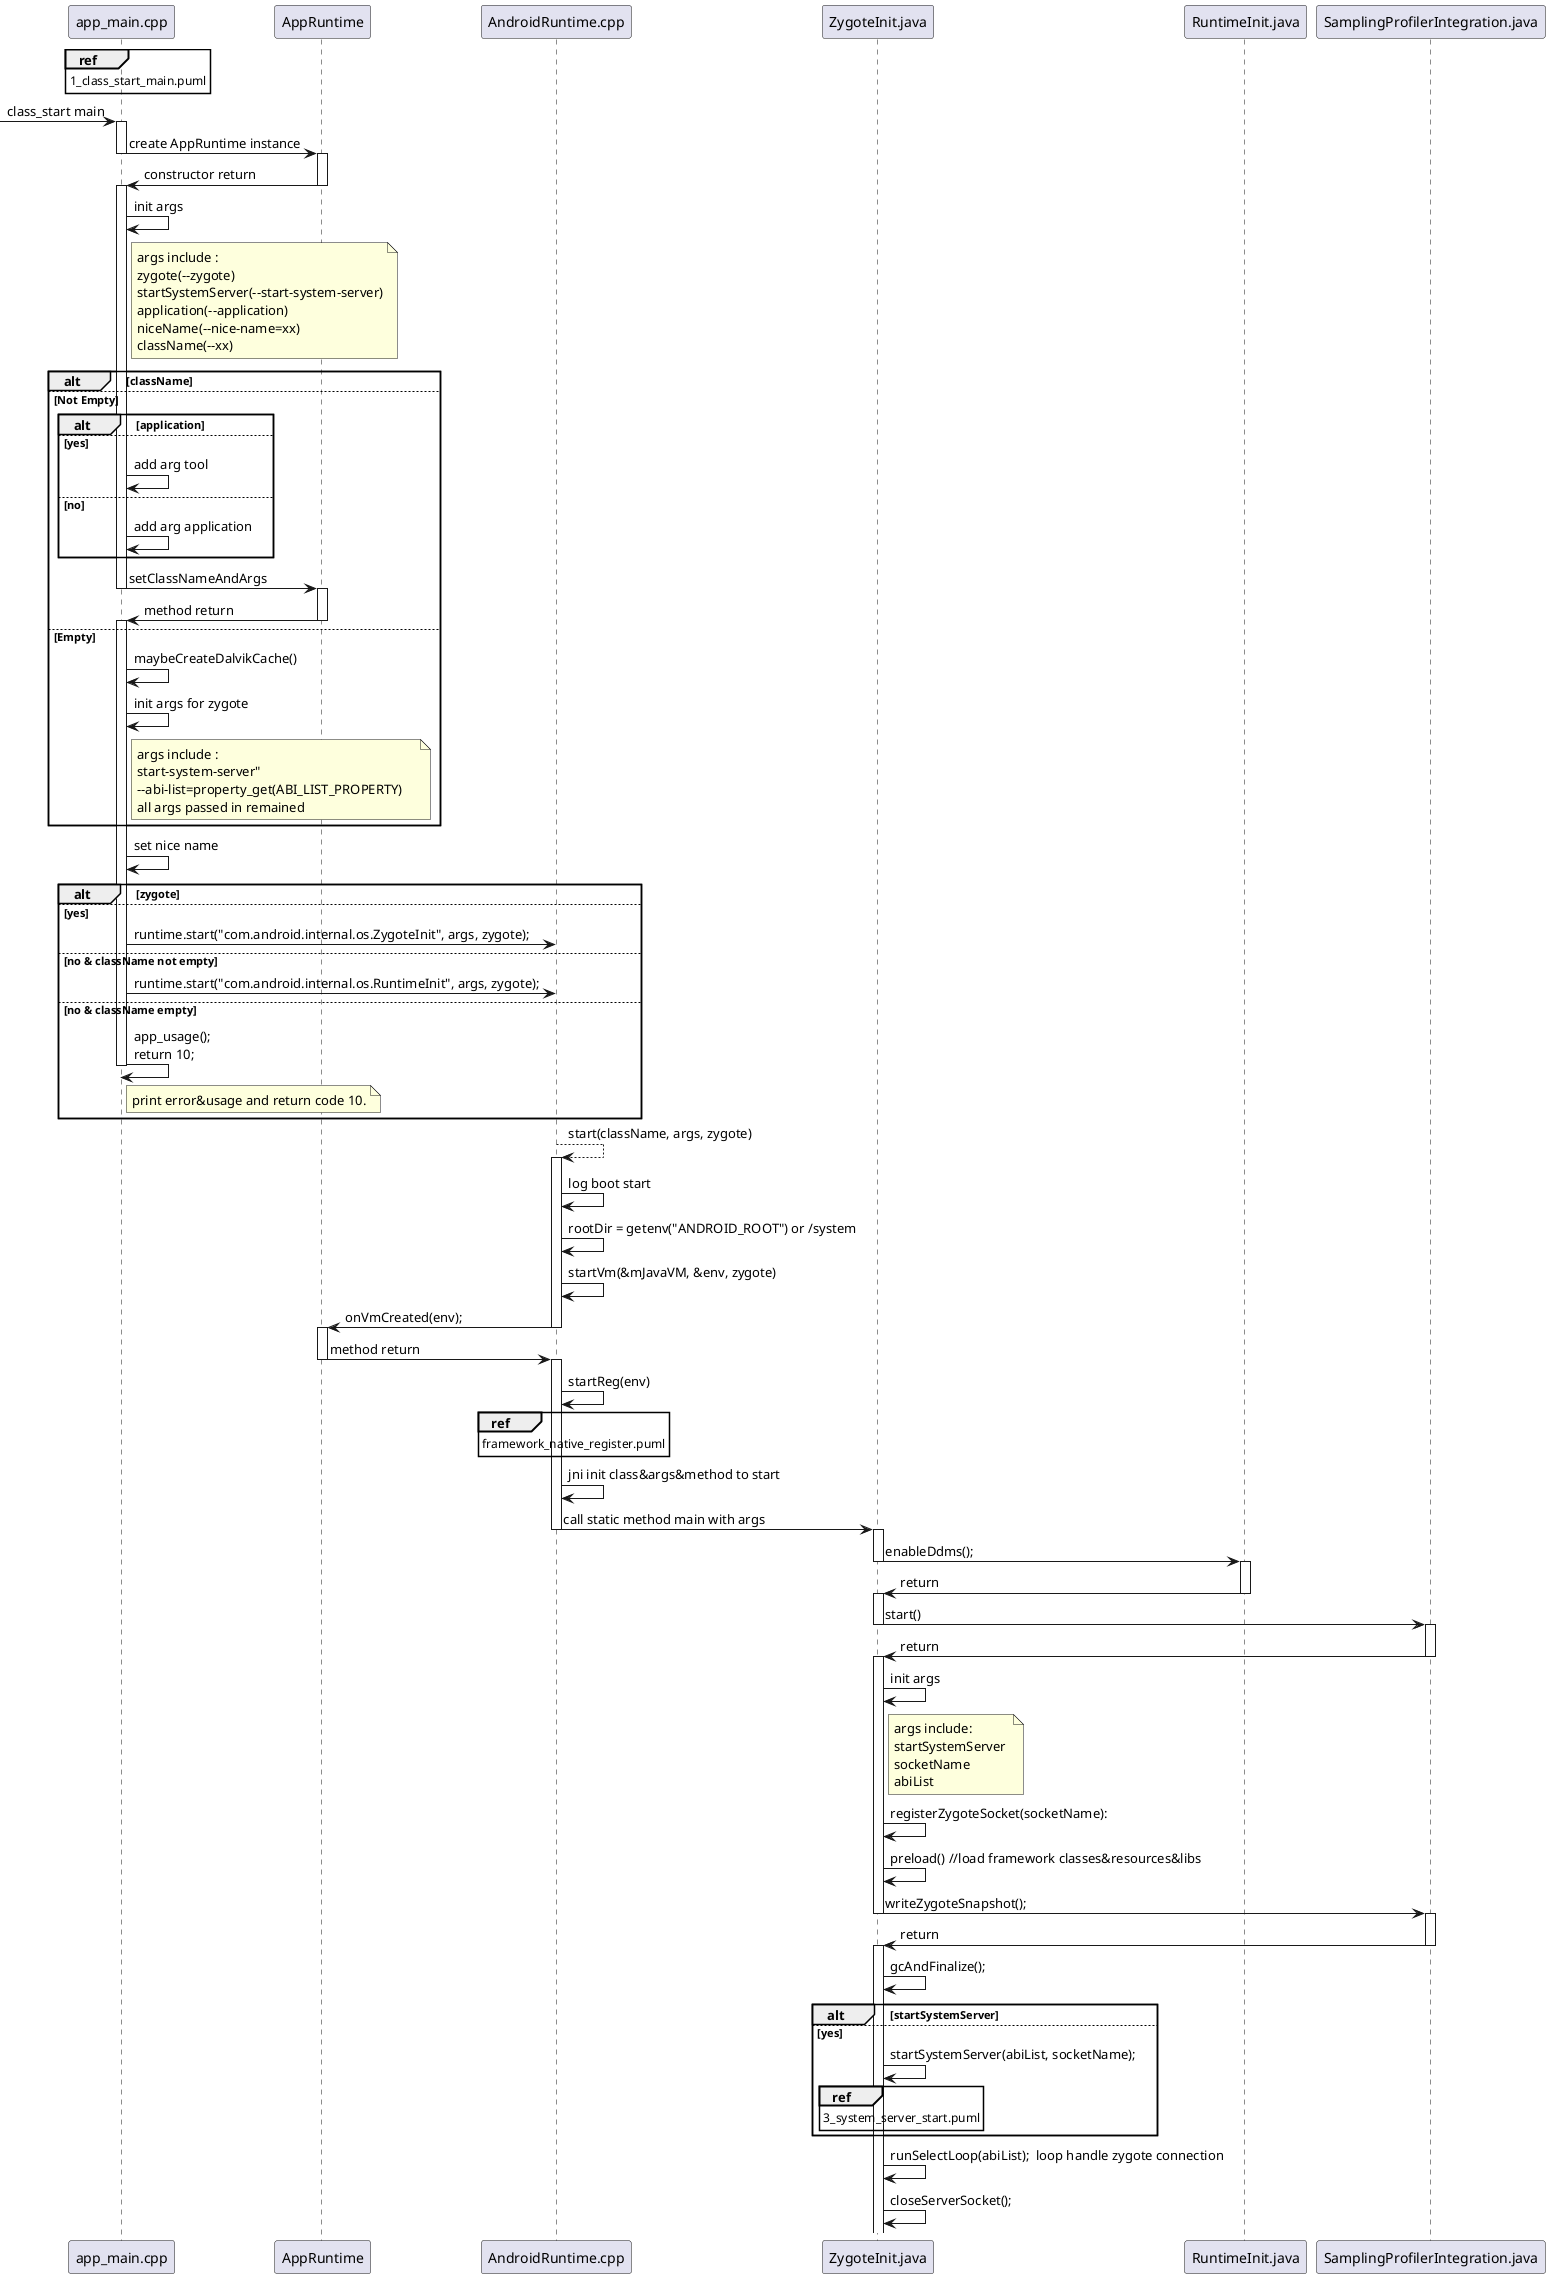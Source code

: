 @startuml

participant AppMain as "app_main.cpp"
participant AppRuntime
participant AndroidRuntime as "AndroidRuntime.cpp"
participant ZygoteInit as "ZygoteInit.java"
participant RuntimeInit as "RuntimeInit.java"
participant SamplingProfilerIntegration as "SamplingProfilerIntegration.java"

ref over AppMain : 1_class_start_main.puml

-> AppMain : class_start main

activate AppMain
AppMain -> AppRuntime : create AppRuntime instance
deactivate AppMain

activate AppRuntime
AppRuntime -> AppMain : constructor return
deactivate AppRuntime

activate AppMain
AppMain -> AppMain : init args
note right of AppMain : args include : \nzygote(--zygote)\
\nstartSystemServer(--start-system-server)\
\napplication(--application)\
\nniceName(--nice-name=xx)\
\nclassName(--xx)

alt className

else Not Empty

    alt application

    else yes
        AppMain -> AppMain : add arg tool
    else no
        AppMain -> AppMain : add arg application
    end
    AppMain -> AppRuntime : setClassNameAndArgs
    deactivate AppMain

    activate AppRuntime
    AppRuntime -> AppMain : method return
    deactivate AppRuntime
    activate AppMain

else Empty

    AppMain -> AppMain : maybeCreateDalvikCache()

    AppMain -> AppMain : init args for zygote

    note right of AppMain : args include :\
    \nstart-system-server"\
    \n--abi-list=property_get(ABI_LIST_PROPERTY)\
    \nall args passed in remained

end

AppMain -> AppMain : set nice name

alt zygote

else yes
    AppMain -> AndroidRuntime : runtime.start("com.android.internal.os.ZygoteInit", args, zygote);

else no & className not empty
    AppMain -> AndroidRuntime : runtime.start("com.android.internal.os.RuntimeInit", args, zygote);

else no & className empty

    AppMain -> AppMain : app_usage(); \nreturn 10;
    deactivate AppMain
    note right of AppMain : print error&usage and return code 10.
end


AndroidRuntime --> AndroidRuntime : start(className, args, zygote)
activate AndroidRuntime
AndroidRuntime -> AndroidRuntime : log boot start
AndroidRuntime -> AndroidRuntime : rootDir = getenv("ANDROID_ROOT") or /system
AndroidRuntime -> AndroidRuntime : startVm(&mJavaVM, &env, zygote)
AndroidRuntime -> AppRuntime : onVmCreated(env);
deactivate AndroidRuntime

activate AppRuntime
AppRuntime -> AndroidRuntime : method return
deactivate AppRuntime

activate AndroidRuntime
AndroidRuntime -> AndroidRuntime : startReg(env)
ref over AndroidRuntime : framework_native_register.puml
AndroidRuntime -> AndroidRuntime : jni init class&args&method to start
AndroidRuntime -> ZygoteInit : call static method main with args
deactivate AndroidRuntime

activate ZygoteInit
ZygoteInit -> RuntimeInit : enableDdms();
deactivate ZygoteInit

activate RuntimeInit
RuntimeInit -> ZygoteInit : return
deactivate RuntimeInit

activate ZygoteInit
ZygoteInit -> SamplingProfilerIntegration : start()
deactivate ZygoteInit

activate SamplingProfilerIntegration
SamplingProfilerIntegration -> ZygoteInit : return
deactivate SamplingProfilerIntegration


activate ZygoteInit
ZygoteInit -> ZygoteInit : init args
note right of ZygoteInit : args include: \nstartSystemServer \nsocketName \nabiList

ZygoteInit -> ZygoteInit : registerZygoteSocket(socketName):

ZygoteInit -> ZygoteInit : preload() //load framework classes&resources&libs
ZygoteInit -> SamplingProfilerIntegration : writeZygoteSnapshot();
deactivate ZygoteInit

activate SamplingProfilerIntegration
SamplingProfilerIntegration -> ZygoteInit : return
deactivate SamplingProfilerIntegration

activate ZygoteInit
ZygoteInit -> ZygoteInit : gcAndFinalize();

alt startSystemServer
else yes
ZygoteInit -> ZygoteInit : startSystemServer(abiList, socketName);

ref over ZygoteInit : 3_system_server_start.puml
end

ZygoteInit -> ZygoteInit : runSelectLoop(abiList);  loop handle zygote connection

ZygoteInit -> ZygoteInit : closeServerSocket();

deactivate AppMain
deactivate AndroidRuntime

@enduml